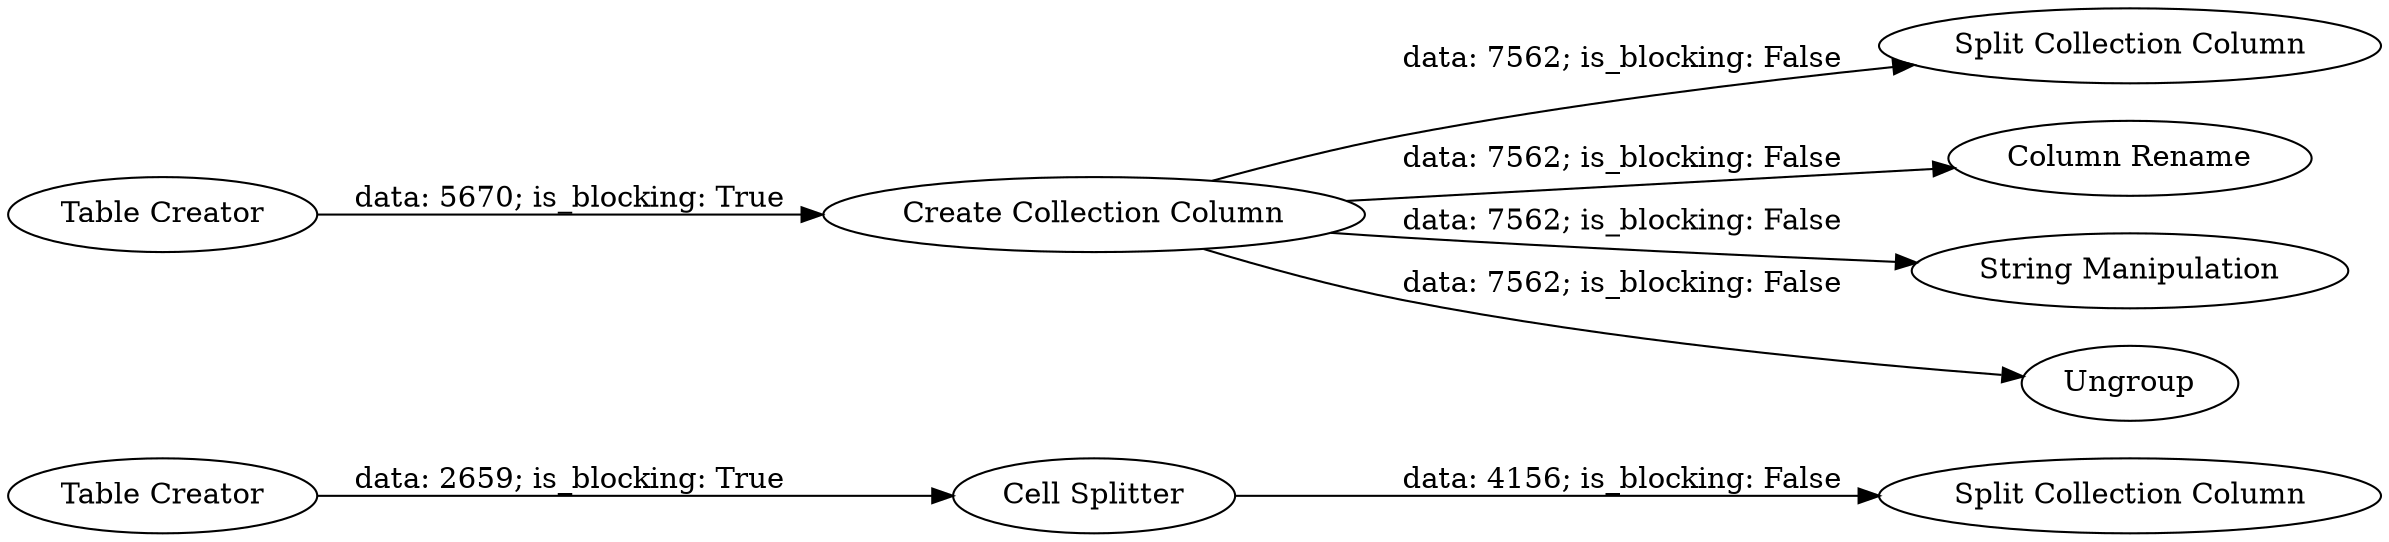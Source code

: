 digraph {
	"-7904078408568554110_138" [label="Table Creator"]
	"-7904078408568554110_50" [label="Split Collection Column"]
	"-7904078408568554110_1" [label="Column Rename"]
	"-7904078408568554110_32" [label="String Manipulation"]
	"-7904078408568554110_2" [label="Table Creator"]
	"-7904078408568554110_49" [label=Ungroup]
	"-7904078408568554110_139" [label="Split Collection Column"]
	"-7904078408568554110_3" [label="Create Collection Column"]
	"-7904078408568554110_137" [label="Cell Splitter"]
	"-7904078408568554110_138" -> "-7904078408568554110_137" [label="data: 2659; is_blocking: True"]
	"-7904078408568554110_3" -> "-7904078408568554110_1" [label="data: 7562; is_blocking: False"]
	"-7904078408568554110_3" -> "-7904078408568554110_50" [label="data: 7562; is_blocking: False"]
	"-7904078408568554110_3" -> "-7904078408568554110_32" [label="data: 7562; is_blocking: False"]
	"-7904078408568554110_3" -> "-7904078408568554110_49" [label="data: 7562; is_blocking: False"]
	"-7904078408568554110_2" -> "-7904078408568554110_3" [label="data: 5670; is_blocking: True"]
	"-7904078408568554110_137" -> "-7904078408568554110_139" [label="data: 4156; is_blocking: False"]
	rankdir=LR
}
